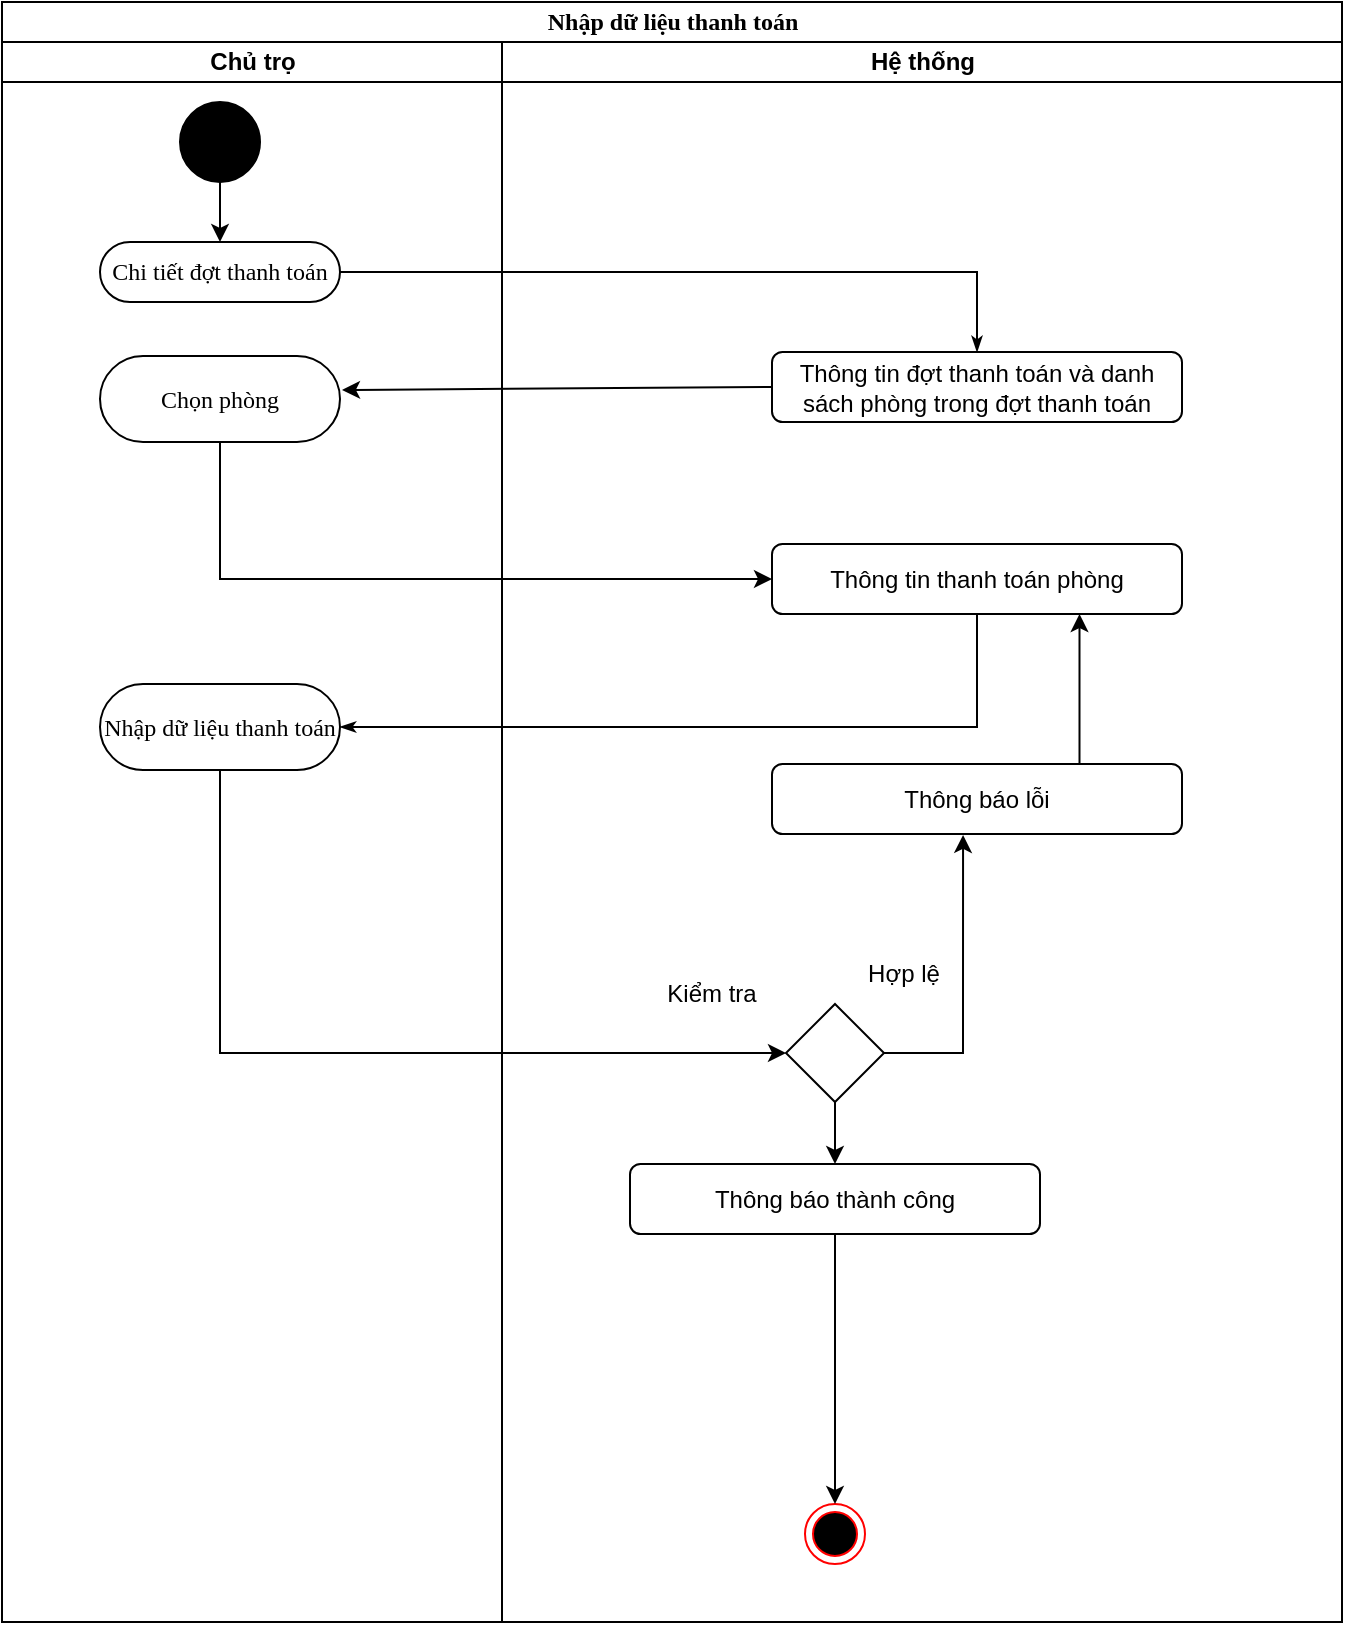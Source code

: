<mxfile version="24.4.4" type="device">
  <diagram name="Page-1" id="0783ab3e-0a74-02c8-0abd-f7b4e66b4bec">
    <mxGraphModel dx="1118" dy="561" grid="1" gridSize="10" guides="1" tooltips="1" connect="1" arrows="1" fold="1" page="1" pageScale="1" pageWidth="850" pageHeight="1100" background="none" math="0" shadow="0">
      <root>
        <mxCell id="0" />
        <mxCell id="1" parent="0" />
        <mxCell id="1c1d494c118603dd-1" value="Nhập dữ liệu thanh toán" style="swimlane;html=1;childLayout=stackLayout;startSize=20;rounded=0;shadow=0;comic=0;labelBackgroundColor=none;strokeWidth=1;fontFamily=Verdana;fontSize=12;align=center;" parent="1" vertex="1">
          <mxGeometry x="40" y="19" width="670" height="810" as="geometry" />
        </mxCell>
        <mxCell id="1c1d494c118603dd-2" value="Chủ trọ" style="swimlane;html=1;startSize=20;" parent="1c1d494c118603dd-1" vertex="1">
          <mxGeometry y="20" width="250" height="790" as="geometry" />
        </mxCell>
        <mxCell id="60571a20871a0731-4" value="" style="ellipse;whiteSpace=wrap;html=1;rounded=0;shadow=0;comic=0;labelBackgroundColor=none;strokeWidth=1;fillColor=#000000;fontFamily=Verdana;fontSize=12;align=center;" parent="1c1d494c118603dd-2" vertex="1">
          <mxGeometry x="89" y="30" width="40" height="40" as="geometry" />
        </mxCell>
        <mxCell id="60571a20871a0731-8" value="Chi tiết đợt thanh toán" style="rounded=1;whiteSpace=wrap;html=1;shadow=0;comic=0;labelBackgroundColor=none;strokeWidth=1;fontFamily=Verdana;fontSize=12;align=center;arcSize=50;" parent="1c1d494c118603dd-2" vertex="1">
          <mxGeometry x="49" y="100" width="120" height="30" as="geometry" />
        </mxCell>
        <mxCell id="xou5o9W6IZBxpLFCHj1X-3" value="Chọn phòng" style="rounded=1;whiteSpace=wrap;html=1;shadow=0;comic=0;labelBackgroundColor=none;strokeWidth=1;fontFamily=Verdana;fontSize=12;align=center;arcSize=50;" parent="1c1d494c118603dd-2" vertex="1">
          <mxGeometry x="49" y="157" width="120" height="43" as="geometry" />
        </mxCell>
        <mxCell id="KzgaOitOdR7ZRzYqdDrq-1" value="" style="endArrow=classic;html=1;rounded=0;exitX=0.5;exitY=1;exitDx=0;exitDy=0;entryX=0.5;entryY=0;entryDx=0;entryDy=0;" parent="1c1d494c118603dd-2" source="60571a20871a0731-4" target="60571a20871a0731-8" edge="1">
          <mxGeometry width="50" height="50" relative="1" as="geometry">
            <mxPoint x="160" y="111" as="sourcePoint" />
            <mxPoint x="210" y="61" as="targetPoint" />
          </mxGeometry>
        </mxCell>
        <mxCell id="9fMdD4ynOads4X869kwh-2" value="Nhập dữ liệu thanh toán" style="rounded=1;whiteSpace=wrap;html=1;shadow=0;comic=0;labelBackgroundColor=none;strokeWidth=1;fontFamily=Verdana;fontSize=12;align=center;arcSize=50;" vertex="1" parent="1c1d494c118603dd-2">
          <mxGeometry x="49" y="321" width="120" height="43" as="geometry" />
        </mxCell>
        <mxCell id="1c1d494c118603dd-28" style="rounded=0;html=1;labelBackgroundColor=none;startArrow=none;startFill=0;startSize=5;endArrow=classicThin;endFill=1;endSize=5;jettySize=auto;orthogonalLoop=1;strokeWidth=1;fontFamily=Verdana;fontSize=12;edgeStyle=orthogonalEdgeStyle;entryX=0.5;entryY=0;entryDx=0;entryDy=0;" parent="1c1d494c118603dd-1" source="60571a20871a0731-8" target="xou5o9W6IZBxpLFCHj1X-1" edge="1">
          <mxGeometry relative="1" as="geometry">
            <mxPoint x="500" y="190" as="targetPoint" />
          </mxGeometry>
        </mxCell>
        <mxCell id="xou5o9W6IZBxpLFCHj1X-10" value="" style="endArrow=classic;html=1;rounded=0;exitX=0.5;exitY=1;exitDx=0;exitDy=0;entryX=0;entryY=0.5;entryDx=0;entryDy=0;edgeStyle=orthogonalEdgeStyle;" parent="1c1d494c118603dd-1" source="xou5o9W6IZBxpLFCHj1X-3" target="KzgaOitOdR7ZRzYqdDrq-4" edge="1">
          <mxGeometry width="50" height="50" relative="1" as="geometry">
            <mxPoint x="250" y="280" as="sourcePoint" />
            <mxPoint x="379.375" y="262.64" as="targetPoint" />
          </mxGeometry>
        </mxCell>
        <mxCell id="9fMdD4ynOads4X869kwh-1" style="rounded=0;html=1;labelBackgroundColor=none;startArrow=none;startFill=0;startSize=5;endArrow=classicThin;endFill=1;endSize=5;jettySize=auto;orthogonalLoop=1;strokeWidth=1;fontFamily=Verdana;fontSize=12;edgeStyle=orthogonalEdgeStyle;exitX=0.5;exitY=1;exitDx=0;exitDy=0;entryX=1;entryY=0.5;entryDx=0;entryDy=0;" edge="1" parent="1c1d494c118603dd-1" source="KzgaOitOdR7ZRzYqdDrq-4" target="9fMdD4ynOads4X869kwh-2">
          <mxGeometry relative="1" as="geometry">
            <mxPoint x="160" y="391" as="targetPoint" />
            <mxPoint x="179" y="145" as="sourcePoint" />
          </mxGeometry>
        </mxCell>
        <mxCell id="9fMdD4ynOads4X869kwh-3" value="" style="endArrow=classic;html=1;rounded=0;exitX=0.5;exitY=1;exitDx=0;exitDy=0;entryX=0;entryY=0.5;entryDx=0;entryDy=0;edgeStyle=orthogonalEdgeStyle;" edge="1" parent="1c1d494c118603dd-1" source="9fMdD4ynOads4X869kwh-2" target="KzgaOitOdR7ZRzYqdDrq-2">
          <mxGeometry width="50" height="50" relative="1" as="geometry">
            <mxPoint x="119" y="230" as="sourcePoint" />
            <mxPoint x="395" y="299" as="targetPoint" />
          </mxGeometry>
        </mxCell>
        <mxCell id="1c1d494c118603dd-4" value="Hệ thống" style="swimlane;html=1;startSize=20;" parent="1c1d494c118603dd-1" vertex="1">
          <mxGeometry x="250" y="20" width="420" height="790" as="geometry" />
        </mxCell>
        <mxCell id="xou5o9W6IZBxpLFCHj1X-1" value="Thông tin đợt thanh toán và danh sách phòng trong đợt thanh toán" style="rounded=1;whiteSpace=wrap;html=1;" parent="1c1d494c118603dd-4" vertex="1">
          <mxGeometry x="135" y="155" width="205" height="35" as="geometry" />
        </mxCell>
        <mxCell id="xou5o9W6IZBxpLFCHj1X-57" value="" style="ellipse;html=1;shape=endState;fillColor=#000000;strokeColor=#ff0000;" parent="1c1d494c118603dd-4" vertex="1">
          <mxGeometry x="151.5" y="731" width="30" height="30" as="geometry" />
        </mxCell>
        <mxCell id="KzgaOitOdR7ZRzYqdDrq-2" value="" style="rhombus;whiteSpace=wrap;html=1;" parent="1c1d494c118603dd-4" vertex="1">
          <mxGeometry x="142" y="481" width="49" height="49" as="geometry" />
        </mxCell>
        <mxCell id="KzgaOitOdR7ZRzYqdDrq-3" value="Kiểm tra" style="text;html=1;align=center;verticalAlign=middle;whiteSpace=wrap;rounded=0;" parent="1c1d494c118603dd-4" vertex="1">
          <mxGeometry x="75" y="461" width="60" height="30" as="geometry" />
        </mxCell>
        <mxCell id="KzgaOitOdR7ZRzYqdDrq-4" value="Thông tin thanh toán phòng" style="rounded=1;whiteSpace=wrap;html=1;" parent="1c1d494c118603dd-4" vertex="1">
          <mxGeometry x="135" y="251" width="205" height="35" as="geometry" />
        </mxCell>
        <mxCell id="KzgaOitOdR7ZRzYqdDrq-8" value="Hợp lệ" style="text;html=1;align=center;verticalAlign=middle;whiteSpace=wrap;rounded=0;" parent="1c1d494c118603dd-4" vertex="1">
          <mxGeometry x="171" y="451" width="60" height="30" as="geometry" />
        </mxCell>
        <mxCell id="KzgaOitOdR7ZRzYqdDrq-9" value="Thông báo thành công" style="rounded=1;whiteSpace=wrap;html=1;" parent="1c1d494c118603dd-4" vertex="1">
          <mxGeometry x="64" y="561" width="205" height="35" as="geometry" />
        </mxCell>
        <mxCell id="KzgaOitOdR7ZRzYqdDrq-7" value="" style="endArrow=classic;html=1;rounded=0;exitX=0.5;exitY=1;exitDx=0;exitDy=0;entryX=0.5;entryY=0;entryDx=0;entryDy=0;" parent="1c1d494c118603dd-4" source="KzgaOitOdR7ZRzYqdDrq-2" target="KzgaOitOdR7ZRzYqdDrq-9" edge="1">
          <mxGeometry width="50" height="50" relative="1" as="geometry">
            <mxPoint x="248" y="261" as="sourcePoint" />
            <mxPoint x="166" y="561" as="targetPoint" />
          </mxGeometry>
        </mxCell>
        <mxCell id="xou5o9W6IZBxpLFCHj1X-56" value="" style="endArrow=classic;html=1;rounded=0;exitX=0.5;exitY=1;exitDx=0;exitDy=0;entryX=0.5;entryY=0;entryDx=0;entryDy=0;" parent="1c1d494c118603dd-4" source="KzgaOitOdR7ZRzYqdDrq-9" target="xou5o9W6IZBxpLFCHj1X-57" edge="1">
          <mxGeometry width="50" height="50" relative="1" as="geometry">
            <mxPoint x="215.5" y="866" as="sourcePoint" />
            <mxPoint x="216" y="921" as="targetPoint" />
          </mxGeometry>
        </mxCell>
        <mxCell id="9fMdD4ynOads4X869kwh-5" value="Thông báo lỗi" style="rounded=1;whiteSpace=wrap;html=1;" vertex="1" parent="1c1d494c118603dd-4">
          <mxGeometry x="135" y="361" width="205" height="35" as="geometry" />
        </mxCell>
        <mxCell id="9fMdD4ynOads4X869kwh-4" value="" style="endArrow=classic;html=1;rounded=0;exitX=1;exitY=0.5;exitDx=0;exitDy=0;entryX=0.466;entryY=1.013;entryDx=0;entryDy=0;edgeStyle=orthogonalEdgeStyle;entryPerimeter=0;" edge="1" parent="1c1d494c118603dd-4" source="KzgaOitOdR7ZRzYqdDrq-2" target="9fMdD4ynOads4X869kwh-5">
          <mxGeometry width="50" height="50" relative="1" as="geometry">
            <mxPoint x="-131" y="374" as="sourcePoint" />
            <mxPoint x="151" y="422" as="targetPoint" />
          </mxGeometry>
        </mxCell>
        <mxCell id="9fMdD4ynOads4X869kwh-6" value="" style="endArrow=classic;html=1;rounded=0;exitX=0.75;exitY=0;exitDx=0;exitDy=0;entryX=0.75;entryY=1;entryDx=0;entryDy=0;" edge="1" parent="1c1d494c118603dd-4" source="9fMdD4ynOads4X869kwh-5" target="KzgaOitOdR7ZRzYqdDrq-4">
          <mxGeometry width="50" height="50" relative="1" as="geometry">
            <mxPoint x="290.55" y="365.585" as="sourcePoint" />
            <mxPoint x="292.75" y="286" as="targetPoint" />
          </mxGeometry>
        </mxCell>
        <mxCell id="xou5o9W6IZBxpLFCHj1X-2" value="" style="endArrow=classic;html=1;rounded=0;exitX=0;exitY=0.5;exitDx=0;exitDy=0;" parent="1" source="xou5o9W6IZBxpLFCHj1X-1" edge="1">
          <mxGeometry width="50" height="50" relative="1" as="geometry">
            <mxPoint x="330" y="310" as="sourcePoint" />
            <mxPoint x="210" y="213" as="targetPoint" />
          </mxGeometry>
        </mxCell>
      </root>
    </mxGraphModel>
  </diagram>
</mxfile>
